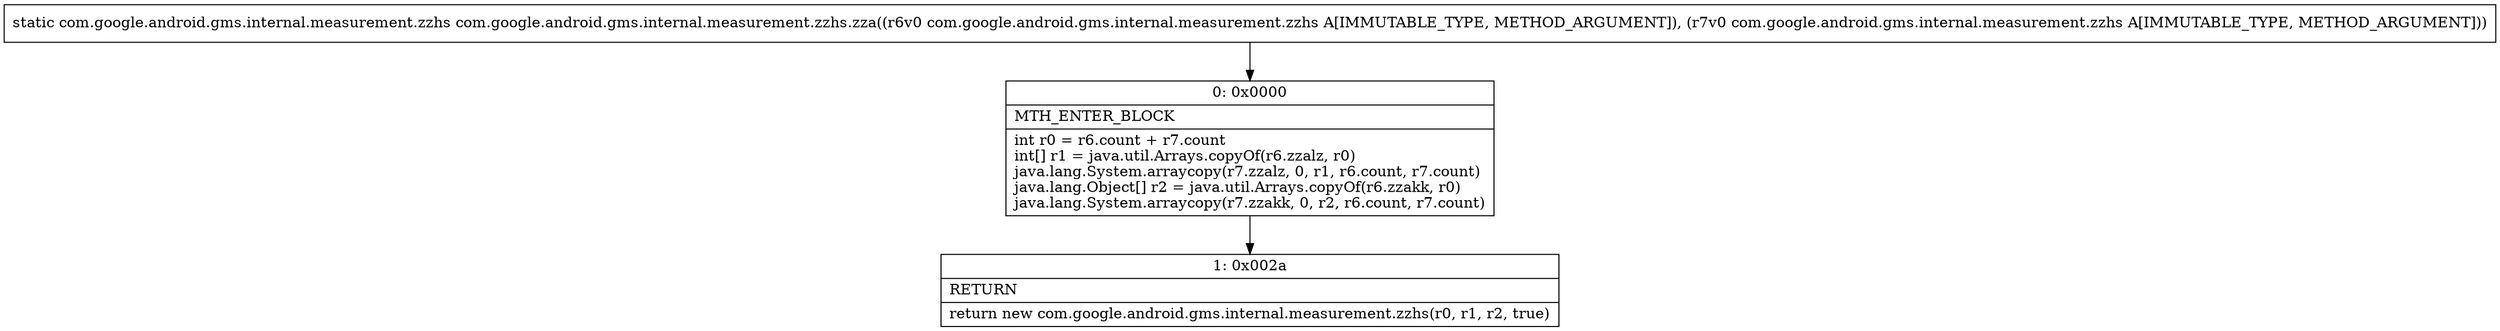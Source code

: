 digraph "CFG forcom.google.android.gms.internal.measurement.zzhs.zza(Lcom\/google\/android\/gms\/internal\/measurement\/zzhs;Lcom\/google\/android\/gms\/internal\/measurement\/zzhs;)Lcom\/google\/android\/gms\/internal\/measurement\/zzhs;" {
Node_0 [shape=record,label="{0\:\ 0x0000|MTH_ENTER_BLOCK\l|int r0 = r6.count + r7.count\lint[] r1 = java.util.Arrays.copyOf(r6.zzalz, r0)\ljava.lang.System.arraycopy(r7.zzalz, 0, r1, r6.count, r7.count)\ljava.lang.Object[] r2 = java.util.Arrays.copyOf(r6.zzakk, r0)\ljava.lang.System.arraycopy(r7.zzakk, 0, r2, r6.count, r7.count)\l}"];
Node_1 [shape=record,label="{1\:\ 0x002a|RETURN\l|return new com.google.android.gms.internal.measurement.zzhs(r0, r1, r2, true)\l}"];
MethodNode[shape=record,label="{static com.google.android.gms.internal.measurement.zzhs com.google.android.gms.internal.measurement.zzhs.zza((r6v0 com.google.android.gms.internal.measurement.zzhs A[IMMUTABLE_TYPE, METHOD_ARGUMENT]), (r7v0 com.google.android.gms.internal.measurement.zzhs A[IMMUTABLE_TYPE, METHOD_ARGUMENT])) }"];
MethodNode -> Node_0;
Node_0 -> Node_1;
}

